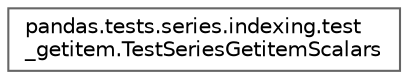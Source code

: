 digraph "Graphical Class Hierarchy"
{
 // LATEX_PDF_SIZE
  bgcolor="transparent";
  edge [fontname=Helvetica,fontsize=10,labelfontname=Helvetica,labelfontsize=10];
  node [fontname=Helvetica,fontsize=10,shape=box,height=0.2,width=0.4];
  rankdir="LR";
  Node0 [id="Node000000",label="pandas.tests.series.indexing.test\l_getitem.TestSeriesGetitemScalars",height=0.2,width=0.4,color="grey40", fillcolor="white", style="filled",URL="$db/d19/classpandas_1_1tests_1_1series_1_1indexing_1_1test__getitem_1_1TestSeriesGetitemScalars.html",tooltip=" "];
}
